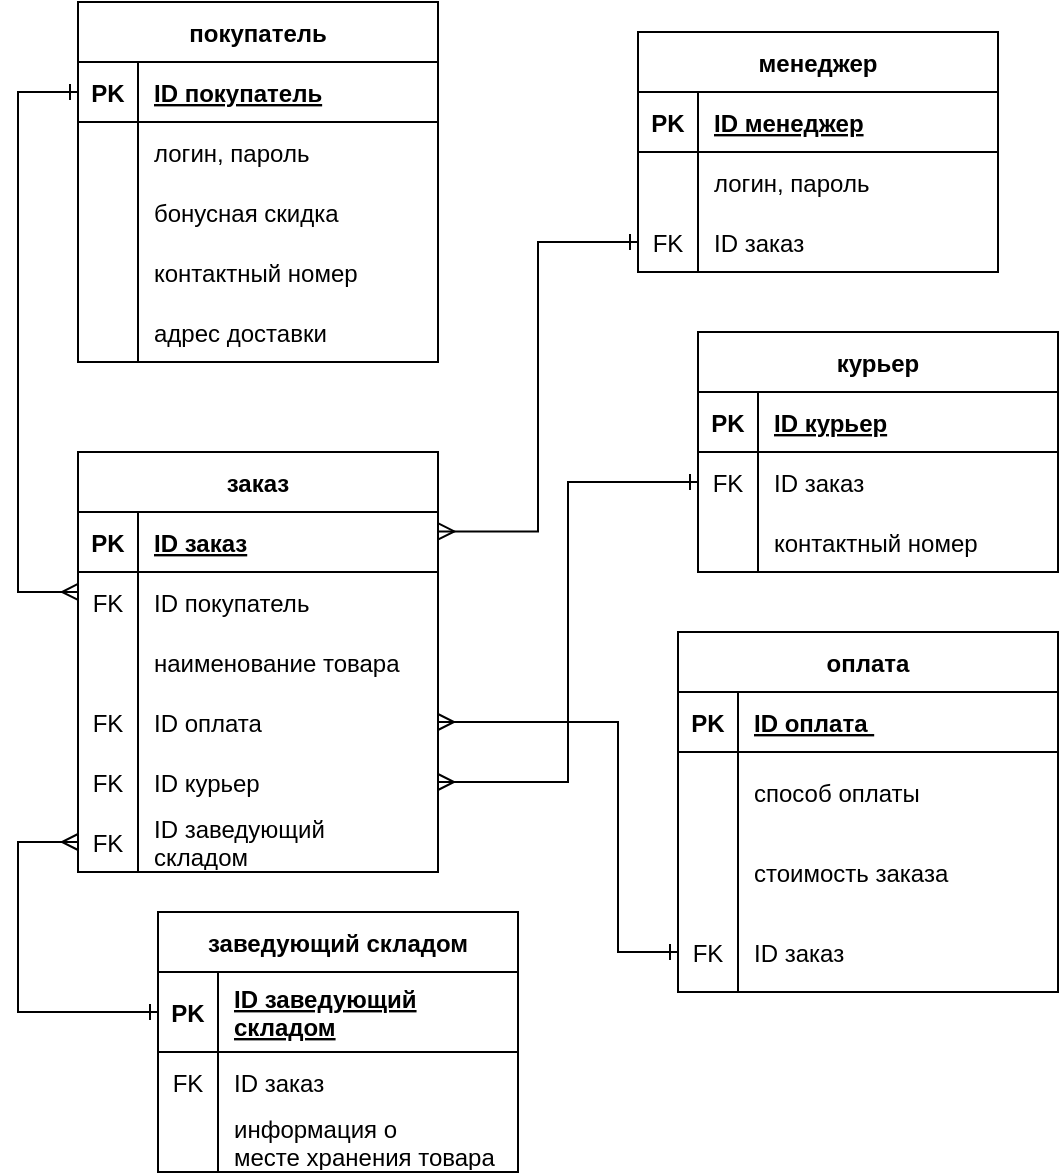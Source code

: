 <mxfile version="20.7.4" type="github">
  <diagram id="JbTqPr7MFs-pzLPAvKMv" name="Страница 1">
    <mxGraphModel dx="880" dy="462" grid="1" gridSize="10" guides="1" tooltips="1" connect="1" arrows="1" fold="1" page="1" pageScale="1" pageWidth="827" pageHeight="1169" math="0" shadow="0">
      <root>
        <mxCell id="0" />
        <mxCell id="1" parent="0" />
        <mxCell id="WolCG5kYPEJdJBEs5XNw-1" value="покупатель" style="shape=table;startSize=30;container=1;collapsible=1;childLayout=tableLayout;fixedRows=1;rowLines=0;fontStyle=1;align=center;resizeLast=1;" parent="1" vertex="1">
          <mxGeometry x="140" y="135" width="180" height="180" as="geometry" />
        </mxCell>
        <mxCell id="WolCG5kYPEJdJBEs5XNw-2" value="" style="shape=tableRow;horizontal=0;startSize=0;swimlaneHead=0;swimlaneBody=0;fillColor=none;collapsible=0;dropTarget=0;points=[[0,0.5],[1,0.5]];portConstraint=eastwest;top=0;left=0;right=0;bottom=1;" parent="WolCG5kYPEJdJBEs5XNw-1" vertex="1">
          <mxGeometry y="30" width="180" height="30" as="geometry" />
        </mxCell>
        <mxCell id="WolCG5kYPEJdJBEs5XNw-3" value="PK" style="shape=partialRectangle;connectable=0;fillColor=none;top=0;left=0;bottom=0;right=0;fontStyle=1;overflow=hidden;" parent="WolCG5kYPEJdJBEs5XNw-2" vertex="1">
          <mxGeometry width="30" height="30" as="geometry">
            <mxRectangle width="30" height="30" as="alternateBounds" />
          </mxGeometry>
        </mxCell>
        <mxCell id="WolCG5kYPEJdJBEs5XNw-4" value="ID покупатель" style="shape=partialRectangle;connectable=0;fillColor=none;top=0;left=0;bottom=0;right=0;align=left;spacingLeft=6;fontStyle=5;overflow=hidden;" parent="WolCG5kYPEJdJBEs5XNw-2" vertex="1">
          <mxGeometry x="30" width="150" height="30" as="geometry">
            <mxRectangle width="150" height="30" as="alternateBounds" />
          </mxGeometry>
        </mxCell>
        <mxCell id="WolCG5kYPEJdJBEs5XNw-5" value="" style="shape=tableRow;horizontal=0;startSize=0;swimlaneHead=0;swimlaneBody=0;fillColor=none;collapsible=0;dropTarget=0;points=[[0,0.5],[1,0.5]];portConstraint=eastwest;top=0;left=0;right=0;bottom=0;" parent="WolCG5kYPEJdJBEs5XNw-1" vertex="1">
          <mxGeometry y="60" width="180" height="30" as="geometry" />
        </mxCell>
        <mxCell id="WolCG5kYPEJdJBEs5XNw-6" value="" style="shape=partialRectangle;connectable=0;fillColor=none;top=0;left=0;bottom=0;right=0;editable=1;overflow=hidden;" parent="WolCG5kYPEJdJBEs5XNw-5" vertex="1">
          <mxGeometry width="30" height="30" as="geometry">
            <mxRectangle width="30" height="30" as="alternateBounds" />
          </mxGeometry>
        </mxCell>
        <mxCell id="WolCG5kYPEJdJBEs5XNw-7" value="логин, пароль" style="shape=partialRectangle;connectable=0;fillColor=none;top=0;left=0;bottom=0;right=0;align=left;spacingLeft=6;overflow=hidden;" parent="WolCG5kYPEJdJBEs5XNw-5" vertex="1">
          <mxGeometry x="30" width="150" height="30" as="geometry">
            <mxRectangle width="150" height="30" as="alternateBounds" />
          </mxGeometry>
        </mxCell>
        <mxCell id="WolCG5kYPEJdJBEs5XNw-11" value="" style="shape=tableRow;horizontal=0;startSize=0;swimlaneHead=0;swimlaneBody=0;fillColor=none;collapsible=0;dropTarget=0;points=[[0,0.5],[1,0.5]];portConstraint=eastwest;top=0;left=0;right=0;bottom=0;" parent="WolCG5kYPEJdJBEs5XNw-1" vertex="1">
          <mxGeometry y="90" width="180" height="30" as="geometry" />
        </mxCell>
        <mxCell id="WolCG5kYPEJdJBEs5XNw-12" value="" style="shape=partialRectangle;connectable=0;fillColor=none;top=0;left=0;bottom=0;right=0;editable=1;overflow=hidden;" parent="WolCG5kYPEJdJBEs5XNw-11" vertex="1">
          <mxGeometry width="30" height="30" as="geometry">
            <mxRectangle width="30" height="30" as="alternateBounds" />
          </mxGeometry>
        </mxCell>
        <mxCell id="WolCG5kYPEJdJBEs5XNw-13" value="бонусная скидка" style="shape=partialRectangle;connectable=0;fillColor=none;top=0;left=0;bottom=0;right=0;align=left;spacingLeft=6;overflow=hidden;" parent="WolCG5kYPEJdJBEs5XNw-11" vertex="1">
          <mxGeometry x="30" width="150" height="30" as="geometry">
            <mxRectangle width="150" height="30" as="alternateBounds" />
          </mxGeometry>
        </mxCell>
        <mxCell id="Wex4gaLQ7UWH6xCm8vjA-51" style="shape=tableRow;horizontal=0;startSize=0;swimlaneHead=0;swimlaneBody=0;fillColor=none;collapsible=0;dropTarget=0;points=[[0,0.5],[1,0.5]];portConstraint=eastwest;top=0;left=0;right=0;bottom=0;" vertex="1" parent="WolCG5kYPEJdJBEs5XNw-1">
          <mxGeometry y="120" width="180" height="30" as="geometry" />
        </mxCell>
        <mxCell id="Wex4gaLQ7UWH6xCm8vjA-52" style="shape=partialRectangle;connectable=0;fillColor=none;top=0;left=0;bottom=0;right=0;editable=1;overflow=hidden;" vertex="1" parent="Wex4gaLQ7UWH6xCm8vjA-51">
          <mxGeometry width="30" height="30" as="geometry">
            <mxRectangle width="30" height="30" as="alternateBounds" />
          </mxGeometry>
        </mxCell>
        <mxCell id="Wex4gaLQ7UWH6xCm8vjA-53" value="контактный номер" style="shape=partialRectangle;connectable=0;fillColor=none;top=0;left=0;bottom=0;right=0;align=left;spacingLeft=6;overflow=hidden;" vertex="1" parent="Wex4gaLQ7UWH6xCm8vjA-51">
          <mxGeometry x="30" width="150" height="30" as="geometry">
            <mxRectangle width="150" height="30" as="alternateBounds" />
          </mxGeometry>
        </mxCell>
        <mxCell id="Wex4gaLQ7UWH6xCm8vjA-69" style="shape=tableRow;horizontal=0;startSize=0;swimlaneHead=0;swimlaneBody=0;fillColor=none;collapsible=0;dropTarget=0;points=[[0,0.5],[1,0.5]];portConstraint=eastwest;top=0;left=0;right=0;bottom=0;" vertex="1" parent="WolCG5kYPEJdJBEs5XNw-1">
          <mxGeometry y="150" width="180" height="30" as="geometry" />
        </mxCell>
        <mxCell id="Wex4gaLQ7UWH6xCm8vjA-70" style="shape=partialRectangle;connectable=0;fillColor=none;top=0;left=0;bottom=0;right=0;editable=1;overflow=hidden;" vertex="1" parent="Wex4gaLQ7UWH6xCm8vjA-69">
          <mxGeometry width="30" height="30" as="geometry">
            <mxRectangle width="30" height="30" as="alternateBounds" />
          </mxGeometry>
        </mxCell>
        <mxCell id="Wex4gaLQ7UWH6xCm8vjA-71" value="адрес доставки" style="shape=partialRectangle;connectable=0;fillColor=none;top=0;left=0;bottom=0;right=0;align=left;spacingLeft=6;overflow=hidden;" vertex="1" parent="Wex4gaLQ7UWH6xCm8vjA-69">
          <mxGeometry x="30" width="150" height="30" as="geometry">
            <mxRectangle width="150" height="30" as="alternateBounds" />
          </mxGeometry>
        </mxCell>
        <mxCell id="WolCG5kYPEJdJBEs5XNw-14" value="менеджер" style="shape=table;startSize=30;container=1;collapsible=1;childLayout=tableLayout;fixedRows=1;rowLines=0;fontStyle=1;align=center;resizeLast=1;" parent="1" vertex="1">
          <mxGeometry x="420" y="150" width="180" height="120" as="geometry" />
        </mxCell>
        <mxCell id="WolCG5kYPEJdJBEs5XNw-15" value="" style="shape=tableRow;horizontal=0;startSize=0;swimlaneHead=0;swimlaneBody=0;fillColor=none;collapsible=0;dropTarget=0;points=[[0,0.5],[1,0.5]];portConstraint=eastwest;top=0;left=0;right=0;bottom=1;" parent="WolCG5kYPEJdJBEs5XNw-14" vertex="1">
          <mxGeometry y="30" width="180" height="30" as="geometry" />
        </mxCell>
        <mxCell id="WolCG5kYPEJdJBEs5XNw-16" value="PK" style="shape=partialRectangle;connectable=0;fillColor=none;top=0;left=0;bottom=0;right=0;fontStyle=1;overflow=hidden;" parent="WolCG5kYPEJdJBEs5XNw-15" vertex="1">
          <mxGeometry width="30" height="30" as="geometry">
            <mxRectangle width="30" height="30" as="alternateBounds" />
          </mxGeometry>
        </mxCell>
        <mxCell id="WolCG5kYPEJdJBEs5XNw-17" value="ID менеджер" style="shape=partialRectangle;connectable=0;fillColor=none;top=0;left=0;bottom=0;right=0;align=left;spacingLeft=6;fontStyle=5;overflow=hidden;" parent="WolCG5kYPEJdJBEs5XNw-15" vertex="1">
          <mxGeometry x="30" width="150" height="30" as="geometry">
            <mxRectangle width="150" height="30" as="alternateBounds" />
          </mxGeometry>
        </mxCell>
        <mxCell id="WolCG5kYPEJdJBEs5XNw-18" value="" style="shape=tableRow;horizontal=0;startSize=0;swimlaneHead=0;swimlaneBody=0;fillColor=none;collapsible=0;dropTarget=0;points=[[0,0.5],[1,0.5]];portConstraint=eastwest;top=0;left=0;right=0;bottom=0;" parent="WolCG5kYPEJdJBEs5XNw-14" vertex="1">
          <mxGeometry y="60" width="180" height="30" as="geometry" />
        </mxCell>
        <mxCell id="WolCG5kYPEJdJBEs5XNw-19" value="" style="shape=partialRectangle;connectable=0;fillColor=none;top=0;left=0;bottom=0;right=0;editable=1;overflow=hidden;" parent="WolCG5kYPEJdJBEs5XNw-18" vertex="1">
          <mxGeometry width="30" height="30" as="geometry">
            <mxRectangle width="30" height="30" as="alternateBounds" />
          </mxGeometry>
        </mxCell>
        <mxCell id="WolCG5kYPEJdJBEs5XNw-20" value="логин, пароль" style="shape=partialRectangle;connectable=0;fillColor=none;top=0;left=0;bottom=0;right=0;align=left;spacingLeft=6;overflow=hidden;" parent="WolCG5kYPEJdJBEs5XNw-18" vertex="1">
          <mxGeometry x="30" width="150" height="30" as="geometry">
            <mxRectangle width="150" height="30" as="alternateBounds" />
          </mxGeometry>
        </mxCell>
        <mxCell id="WolCG5kYPEJdJBEs5XNw-21" value="" style="shape=tableRow;horizontal=0;startSize=0;swimlaneHead=0;swimlaneBody=0;fillColor=none;collapsible=0;dropTarget=0;points=[[0,0.5],[1,0.5]];portConstraint=eastwest;top=0;left=0;right=0;bottom=0;" parent="WolCG5kYPEJdJBEs5XNw-14" vertex="1">
          <mxGeometry y="90" width="180" height="30" as="geometry" />
        </mxCell>
        <mxCell id="WolCG5kYPEJdJBEs5XNw-22" value="FK" style="shape=partialRectangle;connectable=0;fillColor=none;top=0;left=0;bottom=0;right=0;editable=1;overflow=hidden;" parent="WolCG5kYPEJdJBEs5XNw-21" vertex="1">
          <mxGeometry width="30" height="30" as="geometry">
            <mxRectangle width="30" height="30" as="alternateBounds" />
          </mxGeometry>
        </mxCell>
        <mxCell id="WolCG5kYPEJdJBEs5XNw-23" value="ID заказ" style="shape=partialRectangle;connectable=0;fillColor=none;top=0;left=0;bottom=0;right=0;align=left;spacingLeft=6;overflow=hidden;" parent="WolCG5kYPEJdJBEs5XNw-21" vertex="1">
          <mxGeometry x="30" width="150" height="30" as="geometry">
            <mxRectangle width="150" height="30" as="alternateBounds" />
          </mxGeometry>
        </mxCell>
        <mxCell id="WolCG5kYPEJdJBEs5XNw-40" value="заказ" style="shape=table;startSize=30;container=1;collapsible=1;childLayout=tableLayout;fixedRows=1;rowLines=0;fontStyle=1;align=center;resizeLast=1;" parent="1" vertex="1">
          <mxGeometry x="140" y="360" width="180" height="210" as="geometry" />
        </mxCell>
        <mxCell id="WolCG5kYPEJdJBEs5XNw-41" value="" style="shape=tableRow;horizontal=0;startSize=0;swimlaneHead=0;swimlaneBody=0;fillColor=none;collapsible=0;dropTarget=0;points=[[0,0.5],[1,0.5]];portConstraint=eastwest;top=0;left=0;right=0;bottom=1;" parent="WolCG5kYPEJdJBEs5XNw-40" vertex="1">
          <mxGeometry y="30" width="180" height="30" as="geometry" />
        </mxCell>
        <mxCell id="WolCG5kYPEJdJBEs5XNw-42" value="PK" style="shape=partialRectangle;connectable=0;fillColor=none;top=0;left=0;bottom=0;right=0;fontStyle=1;overflow=hidden;" parent="WolCG5kYPEJdJBEs5XNw-41" vertex="1">
          <mxGeometry width="30" height="30" as="geometry">
            <mxRectangle width="30" height="30" as="alternateBounds" />
          </mxGeometry>
        </mxCell>
        <mxCell id="WolCG5kYPEJdJBEs5XNw-43" value="ID заказ" style="shape=partialRectangle;connectable=0;fillColor=none;top=0;left=0;bottom=0;right=0;align=left;spacingLeft=6;fontStyle=5;overflow=hidden;" parent="WolCG5kYPEJdJBEs5XNw-41" vertex="1">
          <mxGeometry x="30" width="150" height="30" as="geometry">
            <mxRectangle width="150" height="30" as="alternateBounds" />
          </mxGeometry>
        </mxCell>
        <mxCell id="WolCG5kYPEJdJBEs5XNw-44" value="" style="shape=tableRow;horizontal=0;startSize=0;swimlaneHead=0;swimlaneBody=0;fillColor=none;collapsible=0;dropTarget=0;points=[[0,0.5],[1,0.5]];portConstraint=eastwest;top=0;left=0;right=0;bottom=0;" parent="WolCG5kYPEJdJBEs5XNw-40" vertex="1">
          <mxGeometry y="60" width="180" height="30" as="geometry" />
        </mxCell>
        <mxCell id="WolCG5kYPEJdJBEs5XNw-45" value="FK" style="shape=partialRectangle;connectable=0;fillColor=none;top=0;left=0;bottom=0;right=0;editable=1;overflow=hidden;" parent="WolCG5kYPEJdJBEs5XNw-44" vertex="1">
          <mxGeometry width="30" height="30" as="geometry">
            <mxRectangle width="30" height="30" as="alternateBounds" />
          </mxGeometry>
        </mxCell>
        <mxCell id="WolCG5kYPEJdJBEs5XNw-46" value="ID покупатель" style="shape=partialRectangle;connectable=0;fillColor=none;top=0;left=0;bottom=0;right=0;align=left;spacingLeft=6;overflow=hidden;" parent="WolCG5kYPEJdJBEs5XNw-44" vertex="1">
          <mxGeometry x="30" width="150" height="30" as="geometry">
            <mxRectangle width="150" height="30" as="alternateBounds" />
          </mxGeometry>
        </mxCell>
        <mxCell id="WolCG5kYPEJdJBEs5XNw-47" value="" style="shape=tableRow;horizontal=0;startSize=0;swimlaneHead=0;swimlaneBody=0;fillColor=none;collapsible=0;dropTarget=0;points=[[0,0.5],[1,0.5]];portConstraint=eastwest;top=0;left=0;right=0;bottom=0;" parent="WolCG5kYPEJdJBEs5XNw-40" vertex="1">
          <mxGeometry y="90" width="180" height="30" as="geometry" />
        </mxCell>
        <mxCell id="WolCG5kYPEJdJBEs5XNw-48" value="" style="shape=partialRectangle;connectable=0;fillColor=none;top=0;left=0;bottom=0;right=0;editable=1;overflow=hidden;" parent="WolCG5kYPEJdJBEs5XNw-47" vertex="1">
          <mxGeometry width="30" height="30" as="geometry">
            <mxRectangle width="30" height="30" as="alternateBounds" />
          </mxGeometry>
        </mxCell>
        <mxCell id="WolCG5kYPEJdJBEs5XNw-49" value="наименование товара" style="shape=partialRectangle;connectable=0;fillColor=none;top=0;left=0;bottom=0;right=0;align=left;spacingLeft=6;overflow=hidden;" parent="WolCG5kYPEJdJBEs5XNw-47" vertex="1">
          <mxGeometry x="30" width="150" height="30" as="geometry">
            <mxRectangle width="150" height="30" as="alternateBounds" />
          </mxGeometry>
        </mxCell>
        <mxCell id="WolCG5kYPEJdJBEs5XNw-90" style="shape=tableRow;horizontal=0;startSize=0;swimlaneHead=0;swimlaneBody=0;fillColor=none;collapsible=0;dropTarget=0;points=[[0,0.5],[1,0.5]];portConstraint=eastwest;top=0;left=0;right=0;bottom=0;" parent="WolCG5kYPEJdJBEs5XNw-40" vertex="1">
          <mxGeometry y="120" width="180" height="30" as="geometry" />
        </mxCell>
        <mxCell id="WolCG5kYPEJdJBEs5XNw-91" value="FK" style="shape=partialRectangle;connectable=0;fillColor=none;top=0;left=0;bottom=0;right=0;editable=1;overflow=hidden;" parent="WolCG5kYPEJdJBEs5XNw-90" vertex="1">
          <mxGeometry width="30" height="30" as="geometry">
            <mxRectangle width="30" height="30" as="alternateBounds" />
          </mxGeometry>
        </mxCell>
        <mxCell id="WolCG5kYPEJdJBEs5XNw-92" value="ID оплата" style="shape=partialRectangle;connectable=0;fillColor=none;top=0;left=0;bottom=0;right=0;align=left;spacingLeft=6;overflow=hidden;" parent="WolCG5kYPEJdJBEs5XNw-90" vertex="1">
          <mxGeometry x="30" width="150" height="30" as="geometry">
            <mxRectangle width="150" height="30" as="alternateBounds" />
          </mxGeometry>
        </mxCell>
        <mxCell id="Wex4gaLQ7UWH6xCm8vjA-30" style="shape=tableRow;horizontal=0;startSize=0;swimlaneHead=0;swimlaneBody=0;fillColor=none;collapsible=0;dropTarget=0;points=[[0,0.5],[1,0.5]];portConstraint=eastwest;top=0;left=0;right=0;bottom=0;" vertex="1" parent="WolCG5kYPEJdJBEs5XNw-40">
          <mxGeometry y="150" width="180" height="30" as="geometry" />
        </mxCell>
        <mxCell id="Wex4gaLQ7UWH6xCm8vjA-31" value="FK" style="shape=partialRectangle;connectable=0;fillColor=none;top=0;left=0;bottom=0;right=0;editable=1;overflow=hidden;" vertex="1" parent="Wex4gaLQ7UWH6xCm8vjA-30">
          <mxGeometry width="30" height="30" as="geometry">
            <mxRectangle width="30" height="30" as="alternateBounds" />
          </mxGeometry>
        </mxCell>
        <mxCell id="Wex4gaLQ7UWH6xCm8vjA-32" value="ID курьер" style="shape=partialRectangle;connectable=0;fillColor=none;top=0;left=0;bottom=0;right=0;align=left;spacingLeft=6;overflow=hidden;" vertex="1" parent="Wex4gaLQ7UWH6xCm8vjA-30">
          <mxGeometry x="30" width="150" height="30" as="geometry">
            <mxRectangle width="150" height="30" as="alternateBounds" />
          </mxGeometry>
        </mxCell>
        <mxCell id="Wex4gaLQ7UWH6xCm8vjA-47" style="shape=tableRow;horizontal=0;startSize=0;swimlaneHead=0;swimlaneBody=0;fillColor=none;collapsible=0;dropTarget=0;points=[[0,0.5],[1,0.5]];portConstraint=eastwest;top=0;left=0;right=0;bottom=0;" vertex="1" parent="WolCG5kYPEJdJBEs5XNw-40">
          <mxGeometry y="180" width="180" height="30" as="geometry" />
        </mxCell>
        <mxCell id="Wex4gaLQ7UWH6xCm8vjA-48" value="FK" style="shape=partialRectangle;connectable=0;fillColor=none;top=0;left=0;bottom=0;right=0;editable=1;overflow=hidden;" vertex="1" parent="Wex4gaLQ7UWH6xCm8vjA-47">
          <mxGeometry width="30" height="30" as="geometry">
            <mxRectangle width="30" height="30" as="alternateBounds" />
          </mxGeometry>
        </mxCell>
        <mxCell id="Wex4gaLQ7UWH6xCm8vjA-49" value="ID заведующий&#xa;складом" style="shape=partialRectangle;connectable=0;fillColor=none;top=0;left=0;bottom=0;right=0;align=left;spacingLeft=6;overflow=hidden;" vertex="1" parent="Wex4gaLQ7UWH6xCm8vjA-47">
          <mxGeometry x="30" width="150" height="30" as="geometry">
            <mxRectangle width="150" height="30" as="alternateBounds" />
          </mxGeometry>
        </mxCell>
        <mxCell id="WolCG5kYPEJdJBEs5XNw-53" value="оплата" style="shape=table;startSize=30;container=1;collapsible=1;childLayout=tableLayout;fixedRows=1;rowLines=0;fontStyle=1;align=center;resizeLast=1;" parent="1" vertex="1">
          <mxGeometry x="440" y="450" width="190" height="180" as="geometry" />
        </mxCell>
        <mxCell id="WolCG5kYPEJdJBEs5XNw-54" value="" style="shape=tableRow;horizontal=0;startSize=0;swimlaneHead=0;swimlaneBody=0;fillColor=none;collapsible=0;dropTarget=0;points=[[0,0.5],[1,0.5]];portConstraint=eastwest;top=0;left=0;right=0;bottom=1;" parent="WolCG5kYPEJdJBEs5XNw-53" vertex="1">
          <mxGeometry y="30" width="190" height="30" as="geometry" />
        </mxCell>
        <mxCell id="WolCG5kYPEJdJBEs5XNw-55" value="PK" style="shape=partialRectangle;connectable=0;fillColor=none;top=0;left=0;bottom=0;right=0;fontStyle=1;overflow=hidden;" parent="WolCG5kYPEJdJBEs5XNw-54" vertex="1">
          <mxGeometry width="30" height="30" as="geometry">
            <mxRectangle width="30" height="30" as="alternateBounds" />
          </mxGeometry>
        </mxCell>
        <mxCell id="WolCG5kYPEJdJBEs5XNw-56" value="ID оплата " style="shape=partialRectangle;connectable=0;fillColor=none;top=0;left=0;bottom=0;right=0;align=left;spacingLeft=6;fontStyle=5;overflow=hidden;" parent="WolCG5kYPEJdJBEs5XNw-54" vertex="1">
          <mxGeometry x="30" width="160" height="30" as="geometry">
            <mxRectangle width="160" height="30" as="alternateBounds" />
          </mxGeometry>
        </mxCell>
        <mxCell id="WolCG5kYPEJdJBEs5XNw-60" value="" style="shape=tableRow;horizontal=0;startSize=0;swimlaneHead=0;swimlaneBody=0;fillColor=none;collapsible=0;dropTarget=0;points=[[0,0.5],[1,0.5]];portConstraint=eastwest;top=0;left=0;right=0;bottom=0;" parent="WolCG5kYPEJdJBEs5XNw-53" vertex="1">
          <mxGeometry y="60" width="190" height="40" as="geometry" />
        </mxCell>
        <mxCell id="WolCG5kYPEJdJBEs5XNw-61" value="" style="shape=partialRectangle;connectable=0;fillColor=none;top=0;left=0;bottom=0;right=0;editable=1;overflow=hidden;" parent="WolCG5kYPEJdJBEs5XNw-60" vertex="1">
          <mxGeometry width="30" height="40" as="geometry">
            <mxRectangle width="30" height="40" as="alternateBounds" />
          </mxGeometry>
        </mxCell>
        <mxCell id="WolCG5kYPEJdJBEs5XNw-62" value="способ оплаты" style="shape=partialRectangle;connectable=0;fillColor=none;top=0;left=0;bottom=0;right=0;align=left;spacingLeft=6;overflow=hidden;" parent="WolCG5kYPEJdJBEs5XNw-60" vertex="1">
          <mxGeometry x="30" width="160" height="40" as="geometry">
            <mxRectangle width="160" height="40" as="alternateBounds" />
          </mxGeometry>
        </mxCell>
        <mxCell id="Wex4gaLQ7UWH6xCm8vjA-54" style="shape=tableRow;horizontal=0;startSize=0;swimlaneHead=0;swimlaneBody=0;fillColor=none;collapsible=0;dropTarget=0;points=[[0,0.5],[1,0.5]];portConstraint=eastwest;top=0;left=0;right=0;bottom=0;" vertex="1" parent="WolCG5kYPEJdJBEs5XNw-53">
          <mxGeometry y="100" width="190" height="40" as="geometry" />
        </mxCell>
        <mxCell id="Wex4gaLQ7UWH6xCm8vjA-55" style="shape=partialRectangle;connectable=0;fillColor=none;top=0;left=0;bottom=0;right=0;editable=1;overflow=hidden;" vertex="1" parent="Wex4gaLQ7UWH6xCm8vjA-54">
          <mxGeometry width="30" height="40" as="geometry">
            <mxRectangle width="30" height="40" as="alternateBounds" />
          </mxGeometry>
        </mxCell>
        <mxCell id="Wex4gaLQ7UWH6xCm8vjA-56" value="стоимость заказа" style="shape=partialRectangle;connectable=0;fillColor=none;top=0;left=0;bottom=0;right=0;align=left;spacingLeft=6;overflow=hidden;" vertex="1" parent="Wex4gaLQ7UWH6xCm8vjA-54">
          <mxGeometry x="30" width="160" height="40" as="geometry">
            <mxRectangle width="160" height="40" as="alternateBounds" />
          </mxGeometry>
        </mxCell>
        <mxCell id="Wex4gaLQ7UWH6xCm8vjA-66" style="shape=tableRow;horizontal=0;startSize=0;swimlaneHead=0;swimlaneBody=0;fillColor=none;collapsible=0;dropTarget=0;points=[[0,0.5],[1,0.5]];portConstraint=eastwest;top=0;left=0;right=0;bottom=0;" vertex="1" parent="WolCG5kYPEJdJBEs5XNw-53">
          <mxGeometry y="140" width="190" height="40" as="geometry" />
        </mxCell>
        <mxCell id="Wex4gaLQ7UWH6xCm8vjA-67" value="FK" style="shape=partialRectangle;connectable=0;fillColor=none;top=0;left=0;bottom=0;right=0;editable=1;overflow=hidden;" vertex="1" parent="Wex4gaLQ7UWH6xCm8vjA-66">
          <mxGeometry width="30" height="40" as="geometry">
            <mxRectangle width="30" height="40" as="alternateBounds" />
          </mxGeometry>
        </mxCell>
        <mxCell id="Wex4gaLQ7UWH6xCm8vjA-68" value="ID заказ" style="shape=partialRectangle;connectable=0;fillColor=none;top=0;left=0;bottom=0;right=0;align=left;spacingLeft=6;overflow=hidden;" vertex="1" parent="Wex4gaLQ7UWH6xCm8vjA-66">
          <mxGeometry x="30" width="160" height="40" as="geometry">
            <mxRectangle width="160" height="40" as="alternateBounds" />
          </mxGeometry>
        </mxCell>
        <mxCell id="WolCG5kYPEJdJBEs5XNw-71" style="edgeStyle=orthogonalEdgeStyle;rounded=0;orthogonalLoop=1;jettySize=auto;html=1;entryX=0;entryY=0.333;entryDx=0;entryDy=0;entryPerimeter=0;startArrow=ERone;startFill=0;endArrow=ERmany;endFill=0;exitX=0;exitY=0.5;exitDx=0;exitDy=0;" parent="1" source="WolCG5kYPEJdJBEs5XNw-2" target="WolCG5kYPEJdJBEs5XNw-44" edge="1">
          <mxGeometry relative="1" as="geometry">
            <Array as="points">
              <mxPoint x="110" y="180" />
              <mxPoint x="110" y="430" />
            </Array>
          </mxGeometry>
        </mxCell>
        <mxCell id="WolCG5kYPEJdJBEs5XNw-72" style="edgeStyle=orthogonalEdgeStyle;rounded=0;orthogonalLoop=1;jettySize=auto;html=1;entryX=1.001;entryY=0.324;entryDx=0;entryDy=0;entryPerimeter=0;startArrow=ERone;startFill=0;endArrow=ERmany;endFill=0;" parent="1" source="WolCG5kYPEJdJBEs5XNw-21" target="WolCG5kYPEJdJBEs5XNw-41" edge="1">
          <mxGeometry relative="1" as="geometry" />
        </mxCell>
        <mxCell id="WolCG5kYPEJdJBEs5XNw-96" style="edgeStyle=orthogonalEdgeStyle;rounded=0;orthogonalLoop=1;jettySize=auto;html=1;entryX=1;entryY=0.5;entryDx=0;entryDy=0;startArrow=ERone;startFill=0;endArrow=ERmany;endFill=0;exitX=0;exitY=0.5;exitDx=0;exitDy=0;" parent="1" source="Wex4gaLQ7UWH6xCm8vjA-66" target="WolCG5kYPEJdJBEs5XNw-90" edge="1">
          <mxGeometry relative="1" as="geometry">
            <mxPoint x="440" y="620" as="sourcePoint" />
            <Array as="points">
              <mxPoint x="410" y="610" />
              <mxPoint x="410" y="495" />
            </Array>
          </mxGeometry>
        </mxCell>
        <mxCell id="Wex4gaLQ7UWH6xCm8vjA-17" value="курьер" style="shape=table;startSize=30;container=1;collapsible=1;childLayout=tableLayout;fixedRows=1;rowLines=0;fontStyle=1;align=center;resizeLast=1;" vertex="1" parent="1">
          <mxGeometry x="450" y="300" width="180" height="120" as="geometry" />
        </mxCell>
        <mxCell id="Wex4gaLQ7UWH6xCm8vjA-18" value="" style="shape=tableRow;horizontal=0;startSize=0;swimlaneHead=0;swimlaneBody=0;fillColor=none;collapsible=0;dropTarget=0;points=[[0,0.5],[1,0.5]];portConstraint=eastwest;top=0;left=0;right=0;bottom=1;" vertex="1" parent="Wex4gaLQ7UWH6xCm8vjA-17">
          <mxGeometry y="30" width="180" height="30" as="geometry" />
        </mxCell>
        <mxCell id="Wex4gaLQ7UWH6xCm8vjA-19" value="PK" style="shape=partialRectangle;connectable=0;fillColor=none;top=0;left=0;bottom=0;right=0;fontStyle=1;overflow=hidden;" vertex="1" parent="Wex4gaLQ7UWH6xCm8vjA-18">
          <mxGeometry width="30" height="30" as="geometry">
            <mxRectangle width="30" height="30" as="alternateBounds" />
          </mxGeometry>
        </mxCell>
        <mxCell id="Wex4gaLQ7UWH6xCm8vjA-20" value="ID курьер" style="shape=partialRectangle;connectable=0;fillColor=none;top=0;left=0;bottom=0;right=0;align=left;spacingLeft=6;fontStyle=5;overflow=hidden;" vertex="1" parent="Wex4gaLQ7UWH6xCm8vjA-18">
          <mxGeometry x="30" width="150" height="30" as="geometry">
            <mxRectangle width="150" height="30" as="alternateBounds" />
          </mxGeometry>
        </mxCell>
        <mxCell id="Wex4gaLQ7UWH6xCm8vjA-21" value="" style="shape=tableRow;horizontal=0;startSize=0;swimlaneHead=0;swimlaneBody=0;fillColor=none;collapsible=0;dropTarget=0;points=[[0,0.5],[1,0.5]];portConstraint=eastwest;top=0;left=0;right=0;bottom=0;" vertex="1" parent="Wex4gaLQ7UWH6xCm8vjA-17">
          <mxGeometry y="60" width="180" height="30" as="geometry" />
        </mxCell>
        <mxCell id="Wex4gaLQ7UWH6xCm8vjA-22" value="FK" style="shape=partialRectangle;connectable=0;fillColor=none;top=0;left=0;bottom=0;right=0;editable=1;overflow=hidden;" vertex="1" parent="Wex4gaLQ7UWH6xCm8vjA-21">
          <mxGeometry width="30" height="30" as="geometry">
            <mxRectangle width="30" height="30" as="alternateBounds" />
          </mxGeometry>
        </mxCell>
        <mxCell id="Wex4gaLQ7UWH6xCm8vjA-23" value="ID заказ" style="shape=partialRectangle;connectable=0;fillColor=none;top=0;left=0;bottom=0;right=0;align=left;spacingLeft=6;overflow=hidden;" vertex="1" parent="Wex4gaLQ7UWH6xCm8vjA-21">
          <mxGeometry x="30" width="150" height="30" as="geometry">
            <mxRectangle width="150" height="30" as="alternateBounds" />
          </mxGeometry>
        </mxCell>
        <mxCell id="Wex4gaLQ7UWH6xCm8vjA-24" value="" style="shape=tableRow;horizontal=0;startSize=0;swimlaneHead=0;swimlaneBody=0;fillColor=none;collapsible=0;dropTarget=0;points=[[0,0.5],[1,0.5]];portConstraint=eastwest;top=0;left=0;right=0;bottom=0;" vertex="1" parent="Wex4gaLQ7UWH6xCm8vjA-17">
          <mxGeometry y="90" width="180" height="30" as="geometry" />
        </mxCell>
        <mxCell id="Wex4gaLQ7UWH6xCm8vjA-25" value="" style="shape=partialRectangle;connectable=0;fillColor=none;top=0;left=0;bottom=0;right=0;editable=1;overflow=hidden;" vertex="1" parent="Wex4gaLQ7UWH6xCm8vjA-24">
          <mxGeometry width="30" height="30" as="geometry">
            <mxRectangle width="30" height="30" as="alternateBounds" />
          </mxGeometry>
        </mxCell>
        <mxCell id="Wex4gaLQ7UWH6xCm8vjA-26" value="контактный номер" style="shape=partialRectangle;connectable=0;fillColor=none;top=0;left=0;bottom=0;right=0;align=left;spacingLeft=6;overflow=hidden;" vertex="1" parent="Wex4gaLQ7UWH6xCm8vjA-24">
          <mxGeometry x="30" width="150" height="30" as="geometry">
            <mxRectangle width="150" height="30" as="alternateBounds" />
          </mxGeometry>
        </mxCell>
        <mxCell id="Wex4gaLQ7UWH6xCm8vjA-33" style="edgeStyle=orthogonalEdgeStyle;rounded=0;orthogonalLoop=1;jettySize=auto;html=1;entryX=1;entryY=0.5;entryDx=0;entryDy=0;startArrow=ERone;startFill=0;endArrow=ERmany;endFill=0;" edge="1" parent="1" source="Wex4gaLQ7UWH6xCm8vjA-21" target="Wex4gaLQ7UWH6xCm8vjA-30">
          <mxGeometry relative="1" as="geometry" />
        </mxCell>
        <mxCell id="Wex4gaLQ7UWH6xCm8vjA-50" style="edgeStyle=orthogonalEdgeStyle;rounded=0;orthogonalLoop=1;jettySize=auto;html=1;startArrow=ERone;startFill=0;endArrow=ERmany;endFill=0;entryX=0;entryY=0.5;entryDx=0;entryDy=0;exitX=0;exitY=0.5;exitDx=0;exitDy=0;" edge="1" parent="1" source="Wex4gaLQ7UWH6xCm8vjA-35" target="Wex4gaLQ7UWH6xCm8vjA-47">
          <mxGeometry relative="1" as="geometry">
            <mxPoint x="230" y="710" as="sourcePoint" />
            <mxPoint x="130" y="550" as="targetPoint" />
            <Array as="points">
              <mxPoint x="110" y="640" />
              <mxPoint x="110" y="555" />
            </Array>
          </mxGeometry>
        </mxCell>
        <mxCell id="Wex4gaLQ7UWH6xCm8vjA-34" value="заведующий складом" style="shape=table;startSize=30;container=1;collapsible=1;childLayout=tableLayout;fixedRows=1;rowLines=0;fontStyle=1;align=center;resizeLast=1;" vertex="1" parent="1">
          <mxGeometry x="180" y="590" width="180" height="130" as="geometry" />
        </mxCell>
        <mxCell id="Wex4gaLQ7UWH6xCm8vjA-35" value="" style="shape=tableRow;horizontal=0;startSize=0;swimlaneHead=0;swimlaneBody=0;fillColor=none;collapsible=0;dropTarget=0;points=[[0,0.5],[1,0.5]];portConstraint=eastwest;top=0;left=0;right=0;bottom=1;" vertex="1" parent="Wex4gaLQ7UWH6xCm8vjA-34">
          <mxGeometry y="30" width="180" height="40" as="geometry" />
        </mxCell>
        <mxCell id="Wex4gaLQ7UWH6xCm8vjA-36" value="PK" style="shape=partialRectangle;connectable=0;fillColor=none;top=0;left=0;bottom=0;right=0;fontStyle=1;overflow=hidden;" vertex="1" parent="Wex4gaLQ7UWH6xCm8vjA-35">
          <mxGeometry width="30" height="40" as="geometry">
            <mxRectangle width="30" height="40" as="alternateBounds" />
          </mxGeometry>
        </mxCell>
        <mxCell id="Wex4gaLQ7UWH6xCm8vjA-37" value="ID заведующий&#xa;складом" style="shape=partialRectangle;connectable=0;fillColor=none;top=0;left=0;bottom=0;right=0;align=left;spacingLeft=6;fontStyle=5;overflow=hidden;" vertex="1" parent="Wex4gaLQ7UWH6xCm8vjA-35">
          <mxGeometry x="30" width="150" height="40" as="geometry">
            <mxRectangle width="150" height="40" as="alternateBounds" />
          </mxGeometry>
        </mxCell>
        <mxCell id="Wex4gaLQ7UWH6xCm8vjA-38" value="" style="shape=tableRow;horizontal=0;startSize=0;swimlaneHead=0;swimlaneBody=0;fillColor=none;collapsible=0;dropTarget=0;points=[[0,0.5],[1,0.5]];portConstraint=eastwest;top=0;left=0;right=0;bottom=0;" vertex="1" parent="Wex4gaLQ7UWH6xCm8vjA-34">
          <mxGeometry y="70" width="180" height="30" as="geometry" />
        </mxCell>
        <mxCell id="Wex4gaLQ7UWH6xCm8vjA-39" value="FK" style="shape=partialRectangle;connectable=0;fillColor=none;top=0;left=0;bottom=0;right=0;editable=1;overflow=hidden;" vertex="1" parent="Wex4gaLQ7UWH6xCm8vjA-38">
          <mxGeometry width="30" height="30" as="geometry">
            <mxRectangle width="30" height="30" as="alternateBounds" />
          </mxGeometry>
        </mxCell>
        <mxCell id="Wex4gaLQ7UWH6xCm8vjA-40" value="ID заказ" style="shape=partialRectangle;connectable=0;fillColor=none;top=0;left=0;bottom=0;right=0;align=left;spacingLeft=6;overflow=hidden;" vertex="1" parent="Wex4gaLQ7UWH6xCm8vjA-38">
          <mxGeometry x="30" width="150" height="30" as="geometry">
            <mxRectangle width="150" height="30" as="alternateBounds" />
          </mxGeometry>
        </mxCell>
        <mxCell id="Wex4gaLQ7UWH6xCm8vjA-41" value="" style="shape=tableRow;horizontal=0;startSize=0;swimlaneHead=0;swimlaneBody=0;fillColor=none;collapsible=0;dropTarget=0;points=[[0,0.5],[1,0.5]];portConstraint=eastwest;top=0;left=0;right=0;bottom=0;" vertex="1" parent="Wex4gaLQ7UWH6xCm8vjA-34">
          <mxGeometry y="100" width="180" height="30" as="geometry" />
        </mxCell>
        <mxCell id="Wex4gaLQ7UWH6xCm8vjA-42" value="" style="shape=partialRectangle;connectable=0;fillColor=none;top=0;left=0;bottom=0;right=0;editable=1;overflow=hidden;" vertex="1" parent="Wex4gaLQ7UWH6xCm8vjA-41">
          <mxGeometry width="30" height="30" as="geometry">
            <mxRectangle width="30" height="30" as="alternateBounds" />
          </mxGeometry>
        </mxCell>
        <mxCell id="Wex4gaLQ7UWH6xCm8vjA-43" value="информация о&#xa;месте хранения товара" style="shape=partialRectangle;connectable=0;fillColor=none;top=0;left=0;bottom=0;right=0;align=left;spacingLeft=6;overflow=hidden;" vertex="1" parent="Wex4gaLQ7UWH6xCm8vjA-41">
          <mxGeometry x="30" width="150" height="30" as="geometry">
            <mxRectangle width="150" height="30" as="alternateBounds" />
          </mxGeometry>
        </mxCell>
      </root>
    </mxGraphModel>
  </diagram>
</mxfile>
